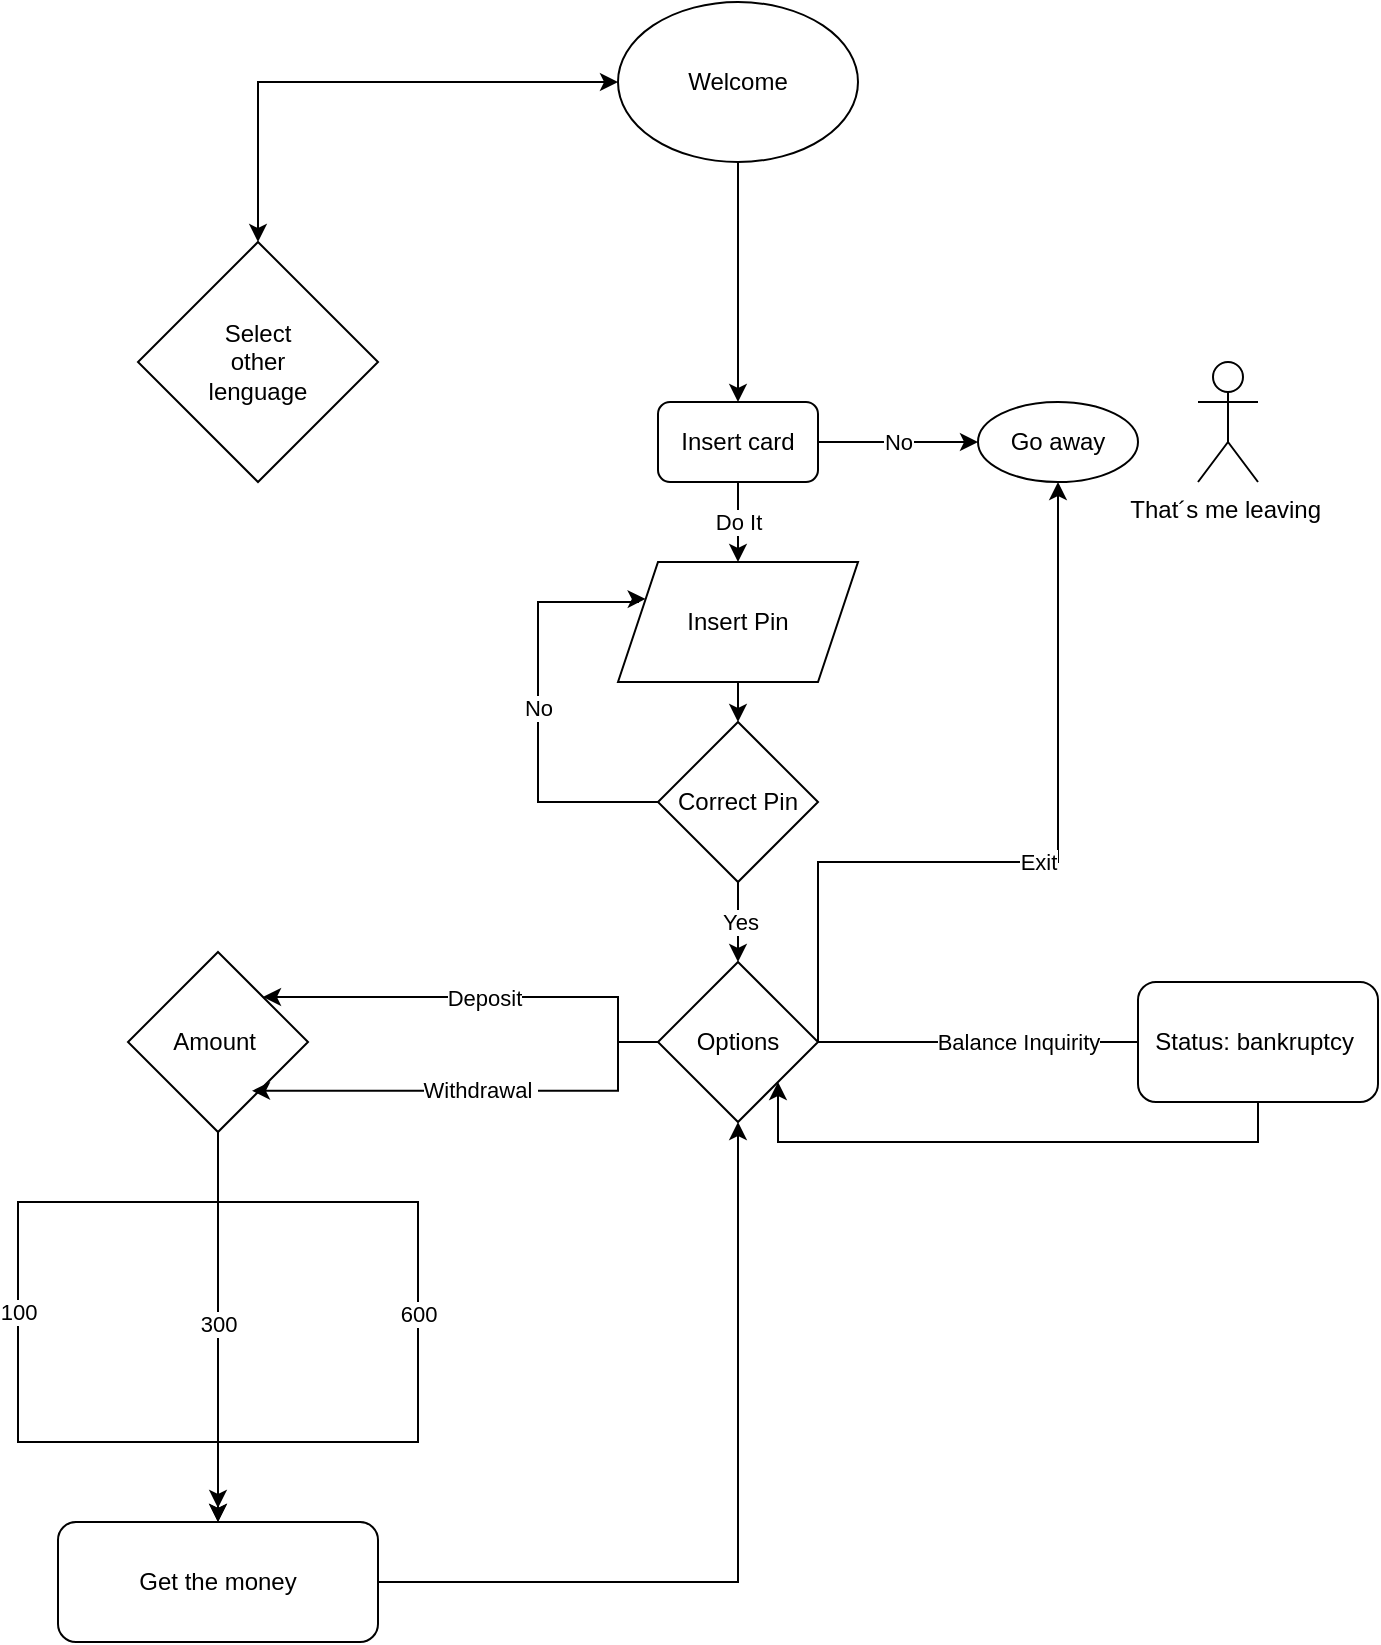 <mxfile version="24.7.5">
  <diagram name="Page-1" id="3cAhoMNclQD1cuSLVMyC">
    <mxGraphModel dx="1050" dy="621" grid="1" gridSize="10" guides="1" tooltips="1" connect="1" arrows="1" fold="1" page="1" pageScale="1" pageWidth="850" pageHeight="1100" math="0" shadow="0">
      <root>
        <mxCell id="0" />
        <mxCell id="1" parent="0" />
        <mxCell id="FktnuqroC8EsysQ8ZLYT-8" style="edgeStyle=orthogonalEdgeStyle;rounded=0;orthogonalLoop=1;jettySize=auto;html=1;exitX=0.5;exitY=1;exitDx=0;exitDy=0;entryX=0.5;entryY=0;entryDx=0;entryDy=0;" edge="1" parent="1" source="FktnuqroC8EsysQ8ZLYT-1" target="FktnuqroC8EsysQ8ZLYT-3">
          <mxGeometry relative="1" as="geometry" />
        </mxCell>
        <mxCell id="FktnuqroC8EsysQ8ZLYT-1" value="Welcome" style="ellipse;whiteSpace=wrap;html=1;" vertex="1" parent="1">
          <mxGeometry x="340" width="120" height="80" as="geometry" />
        </mxCell>
        <mxCell id="FktnuqroC8EsysQ8ZLYT-2" value="Select&lt;div&gt;other&lt;/div&gt;&lt;div&gt;lenguage&lt;/div&gt;" style="rhombus;whiteSpace=wrap;html=1;" vertex="1" parent="1">
          <mxGeometry x="100" y="120" width="120" height="120" as="geometry" />
        </mxCell>
        <mxCell id="FktnuqroC8EsysQ8ZLYT-12" value="No" style="edgeStyle=orthogonalEdgeStyle;rounded=0;orthogonalLoop=1;jettySize=auto;html=1;exitX=1;exitY=0.5;exitDx=0;exitDy=0;entryX=0;entryY=0.5;entryDx=0;entryDy=0;" edge="1" parent="1" source="FktnuqroC8EsysQ8ZLYT-3" target="FktnuqroC8EsysQ8ZLYT-11">
          <mxGeometry relative="1" as="geometry" />
        </mxCell>
        <mxCell id="FktnuqroC8EsysQ8ZLYT-40" value="Do It" style="edgeStyle=orthogonalEdgeStyle;rounded=0;orthogonalLoop=1;jettySize=auto;html=1;exitX=0.5;exitY=1;exitDx=0;exitDy=0;entryX=0.5;entryY=0;entryDx=0;entryDy=0;" edge="1" parent="1" source="FktnuqroC8EsysQ8ZLYT-3" target="FktnuqroC8EsysQ8ZLYT-35">
          <mxGeometry relative="1" as="geometry" />
        </mxCell>
        <mxCell id="FktnuqroC8EsysQ8ZLYT-3" value="Insert card" style="rounded=1;whiteSpace=wrap;html=1;" vertex="1" parent="1">
          <mxGeometry x="360" y="200" width="80" height="40" as="geometry" />
        </mxCell>
        <mxCell id="FktnuqroC8EsysQ8ZLYT-14" value="Balance Inquirity" style="edgeStyle=orthogonalEdgeStyle;rounded=0;orthogonalLoop=1;jettySize=auto;html=1;exitX=1;exitY=0.5;exitDx=0;exitDy=0;entryX=0;entryY=0.5;entryDx=0;entryDy=0;" edge="1" parent="1" source="FktnuqroC8EsysQ8ZLYT-59" target="FktnuqroC8EsysQ8ZLYT-17">
          <mxGeometry relative="1" as="geometry">
            <mxPoint x="220" y="430" as="targetPoint" />
            <mxPoint x="452.5" y="550" as="sourcePoint" />
            <Array as="points">
              <mxPoint x="620" y="520" />
            </Array>
          </mxGeometry>
        </mxCell>
        <mxCell id="FktnuqroC8EsysQ8ZLYT-18" value="Exit" style="edgeStyle=orthogonalEdgeStyle;rounded=0;orthogonalLoop=1;jettySize=auto;html=1;exitX=1;exitY=0.5;exitDx=0;exitDy=0;entryX=0.5;entryY=1;entryDx=0;entryDy=0;" edge="1" parent="1" source="FktnuqroC8EsysQ8ZLYT-59" target="FktnuqroC8EsysQ8ZLYT-11">
          <mxGeometry relative="1" as="geometry">
            <mxPoint x="460" y="520" as="sourcePoint" />
            <Array as="points">
              <mxPoint x="440" y="430" />
              <mxPoint x="560" y="430" />
            </Array>
          </mxGeometry>
        </mxCell>
        <mxCell id="FktnuqroC8EsysQ8ZLYT-11" value="Go away" style="ellipse;whiteSpace=wrap;html=1;" vertex="1" parent="1">
          <mxGeometry x="520" y="200" width="80" height="40" as="geometry" />
        </mxCell>
        <mxCell id="FktnuqroC8EsysQ8ZLYT-41" value="100" style="edgeStyle=orthogonalEdgeStyle;rounded=0;orthogonalLoop=1;jettySize=auto;html=1;exitX=0;exitY=1;exitDx=0;exitDy=0;entryX=0.5;entryY=0;entryDx=0;entryDy=0;" edge="1" parent="1" source="FktnuqroC8EsysQ8ZLYT-16" target="FktnuqroC8EsysQ8ZLYT-30">
          <mxGeometry x="0.067" relative="1" as="geometry">
            <Array as="points">
              <mxPoint x="140" y="600" />
              <mxPoint x="40" y="600" />
              <mxPoint x="40" y="720" />
              <mxPoint x="140" y="720" />
            </Array>
            <mxPoint as="offset" />
          </mxGeometry>
        </mxCell>
        <mxCell id="FktnuqroC8EsysQ8ZLYT-42" value="300" style="edgeStyle=orthogonalEdgeStyle;rounded=0;orthogonalLoop=1;jettySize=auto;html=1;exitX=0;exitY=1;exitDx=0;exitDy=0;" edge="1" parent="1">
          <mxGeometry x="0.219" relative="1" as="geometry">
            <mxPoint x="140" y="753" as="targetPoint" />
            <mxPoint x="140" y="523" as="sourcePoint" />
            <mxPoint y="-2" as="offset" />
          </mxGeometry>
        </mxCell>
        <mxCell id="FktnuqroC8EsysQ8ZLYT-43" value="600" style="edgeStyle=orthogonalEdgeStyle;rounded=0;orthogonalLoop=1;jettySize=auto;html=1;exitX=0;exitY=1;exitDx=0;exitDy=0;entryX=0.5;entryY=0;entryDx=0;entryDy=0;" edge="1" parent="1" source="FktnuqroC8EsysQ8ZLYT-16" target="FktnuqroC8EsysQ8ZLYT-30">
          <mxGeometry x="0.07" relative="1" as="geometry">
            <Array as="points">
              <mxPoint x="140" y="600" />
              <mxPoint x="240" y="600" />
              <mxPoint x="240" y="720" />
              <mxPoint x="140" y="720" />
            </Array>
            <mxPoint as="offset" />
          </mxGeometry>
        </mxCell>
        <mxCell id="FktnuqroC8EsysQ8ZLYT-50" style="edgeStyle=orthogonalEdgeStyle;rounded=0;orthogonalLoop=1;jettySize=auto;html=1;exitX=1;exitY=1;exitDx=0;exitDy=0;" edge="1" parent="1" source="FktnuqroC8EsysQ8ZLYT-16">
          <mxGeometry relative="1" as="geometry">
            <mxPoint x="163" y="543" as="targetPoint" />
          </mxGeometry>
        </mxCell>
        <mxCell id="FktnuqroC8EsysQ8ZLYT-16" value="Amount&amp;nbsp;" style="rhombus;whiteSpace=wrap;html=1;" vertex="1" parent="1">
          <mxGeometry x="95" y="475" width="90" height="90" as="geometry" />
        </mxCell>
        <mxCell id="FktnuqroC8EsysQ8ZLYT-20" style="edgeStyle=orthogonalEdgeStyle;rounded=0;orthogonalLoop=1;jettySize=auto;html=1;exitX=0.5;exitY=1;exitDx=0;exitDy=0;entryX=1;entryY=1;entryDx=0;entryDy=0;" edge="1" parent="1" source="FktnuqroC8EsysQ8ZLYT-17" target="FktnuqroC8EsysQ8ZLYT-59">
          <mxGeometry relative="1" as="geometry">
            <mxPoint x="480" y="590" as="targetPoint" />
            <Array as="points">
              <mxPoint x="660" y="570" />
              <mxPoint x="420" y="570" />
            </Array>
          </mxGeometry>
        </mxCell>
        <mxCell id="FktnuqroC8EsysQ8ZLYT-17" value="Status: bankruptcy&amp;nbsp;" style="rounded=1;whiteSpace=wrap;html=1;" vertex="1" parent="1">
          <mxGeometry x="600" y="490" width="120" height="60" as="geometry" />
        </mxCell>
        <mxCell id="FktnuqroC8EsysQ8ZLYT-21" value="" style="endArrow=classic;startArrow=classic;html=1;rounded=0;exitX=0.5;exitY=0;exitDx=0;exitDy=0;entryX=0;entryY=0.5;entryDx=0;entryDy=0;" edge="1" parent="1" source="FktnuqroC8EsysQ8ZLYT-2" target="FktnuqroC8EsysQ8ZLYT-1">
          <mxGeometry width="50" height="50" relative="1" as="geometry">
            <mxPoint x="400" y="210" as="sourcePoint" />
            <mxPoint x="450" y="160" as="targetPoint" />
            <Array as="points">
              <mxPoint x="160" y="40" />
            </Array>
          </mxGeometry>
        </mxCell>
        <mxCell id="FktnuqroC8EsysQ8ZLYT-33" style="edgeStyle=orthogonalEdgeStyle;rounded=0;orthogonalLoop=1;jettySize=auto;html=1;exitX=1;exitY=0.5;exitDx=0;exitDy=0;entryX=0.5;entryY=1;entryDx=0;entryDy=0;" edge="1" parent="1" source="FktnuqroC8EsysQ8ZLYT-30">
          <mxGeometry relative="1" as="geometry">
            <mxPoint x="400" y="560" as="targetPoint" />
            <Array as="points">
              <mxPoint x="400" y="790" />
            </Array>
          </mxGeometry>
        </mxCell>
        <mxCell id="FktnuqroC8EsysQ8ZLYT-30" value="Get the money" style="rounded=1;whiteSpace=wrap;html=1;" vertex="1" parent="1">
          <mxGeometry x="60" y="760" width="160" height="60" as="geometry" />
        </mxCell>
        <mxCell id="FktnuqroC8EsysQ8ZLYT-38" style="edgeStyle=orthogonalEdgeStyle;rounded=0;orthogonalLoop=1;jettySize=auto;html=1;exitX=0.5;exitY=1;exitDx=0;exitDy=0;entryX=0.5;entryY=0;entryDx=0;entryDy=0;" edge="1" parent="1" source="FktnuqroC8EsysQ8ZLYT-35" target="FktnuqroC8EsysQ8ZLYT-36">
          <mxGeometry relative="1" as="geometry" />
        </mxCell>
        <mxCell id="FktnuqroC8EsysQ8ZLYT-35" value="Insert Pin" style="shape=parallelogram;perimeter=parallelogramPerimeter;whiteSpace=wrap;html=1;fixedSize=1;" vertex="1" parent="1">
          <mxGeometry x="340" y="280" width="120" height="60" as="geometry" />
        </mxCell>
        <mxCell id="FktnuqroC8EsysQ8ZLYT-37" value="Yes" style="edgeStyle=orthogonalEdgeStyle;rounded=0;orthogonalLoop=1;jettySize=auto;html=1;exitX=0.5;exitY=1;exitDx=0;exitDy=0;entryX=0.5;entryY=0;entryDx=0;entryDy=0;" edge="1" parent="1" source="FktnuqroC8EsysQ8ZLYT-36">
          <mxGeometry relative="1" as="geometry">
            <mxPoint x="400" y="480" as="targetPoint" />
          </mxGeometry>
        </mxCell>
        <mxCell id="FktnuqroC8EsysQ8ZLYT-57" value="No" style="edgeStyle=orthogonalEdgeStyle;rounded=0;orthogonalLoop=1;jettySize=auto;html=1;exitX=0;exitY=0.5;exitDx=0;exitDy=0;entryX=0;entryY=0.25;entryDx=0;entryDy=0;" edge="1" parent="1" source="FktnuqroC8EsysQ8ZLYT-36" target="FktnuqroC8EsysQ8ZLYT-35">
          <mxGeometry relative="1" as="geometry">
            <Array as="points">
              <mxPoint x="300" y="400" />
              <mxPoint x="300" y="300" />
              <mxPoint x="350" y="300" />
              <mxPoint x="350" y="299" />
            </Array>
          </mxGeometry>
        </mxCell>
        <mxCell id="FktnuqroC8EsysQ8ZLYT-36" value="Correct Pin" style="rhombus;whiteSpace=wrap;html=1;" vertex="1" parent="1">
          <mxGeometry x="360" y="360" width="80" height="80" as="geometry" />
        </mxCell>
        <mxCell id="FktnuqroC8EsysQ8ZLYT-47" value="Withdrawal&amp;nbsp;" style="edgeStyle=orthogonalEdgeStyle;rounded=0;orthogonalLoop=1;jettySize=auto;html=1;exitX=0;exitY=0.5;exitDx=0;exitDy=0;entryX=1;entryY=1;entryDx=0;entryDy=0;" edge="1" parent="1" source="FktnuqroC8EsysQ8ZLYT-59">
          <mxGeometry relative="1" as="geometry">
            <mxPoint x="339.955" y="535.566" as="sourcePoint" />
            <mxPoint x="157" y="544.43" as="targetPoint" />
            <Array as="points">
              <mxPoint x="340" y="520" />
              <mxPoint x="340" y="544" />
            </Array>
          </mxGeometry>
        </mxCell>
        <mxCell id="FktnuqroC8EsysQ8ZLYT-49" value="Deposit" style="edgeStyle=orthogonalEdgeStyle;rounded=0;orthogonalLoop=1;jettySize=auto;html=1;exitX=0;exitY=0.5;exitDx=0;exitDy=0;entryX=1;entryY=0;entryDx=0;entryDy=0;" edge="1" parent="1" source="FktnuqroC8EsysQ8ZLYT-59" target="FktnuqroC8EsysQ8ZLYT-16">
          <mxGeometry relative="1" as="geometry">
            <mxPoint x="347.5" y="490" as="sourcePoint" />
            <Array as="points">
              <mxPoint x="340" y="520" />
              <mxPoint x="340" y="498" />
            </Array>
          </mxGeometry>
        </mxCell>
        <mxCell id="FktnuqroC8EsysQ8ZLYT-58" value="That´s me leaving&amp;nbsp;" style="shape=umlActor;verticalLabelPosition=bottom;verticalAlign=top;html=1;outlineConnect=0;" vertex="1" parent="1">
          <mxGeometry x="630" y="180" width="30" height="60" as="geometry" />
        </mxCell>
        <mxCell id="FktnuqroC8EsysQ8ZLYT-59" value="Options" style="rhombus;whiteSpace=wrap;html=1;" vertex="1" parent="1">
          <mxGeometry x="360" y="480" width="80" height="80" as="geometry" />
        </mxCell>
      </root>
    </mxGraphModel>
  </diagram>
</mxfile>
